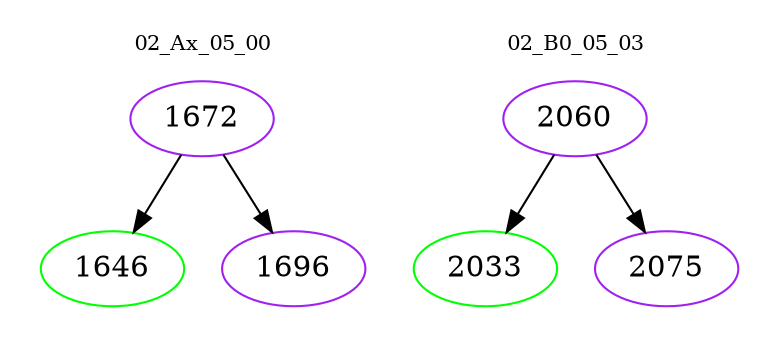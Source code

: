 digraph{
subgraph cluster_0 {
color = white
label = "02_Ax_05_00";
fontsize=10;
T0_1672 [label="1672", color="purple"]
T0_1672 -> T0_1646 [color="black"]
T0_1646 [label="1646", color="green"]
T0_1672 -> T0_1696 [color="black"]
T0_1696 [label="1696", color="purple"]
}
subgraph cluster_1 {
color = white
label = "02_B0_05_03";
fontsize=10;
T1_2060 [label="2060", color="purple"]
T1_2060 -> T1_2033 [color="black"]
T1_2033 [label="2033", color="green"]
T1_2060 -> T1_2075 [color="black"]
T1_2075 [label="2075", color="purple"]
}
}
